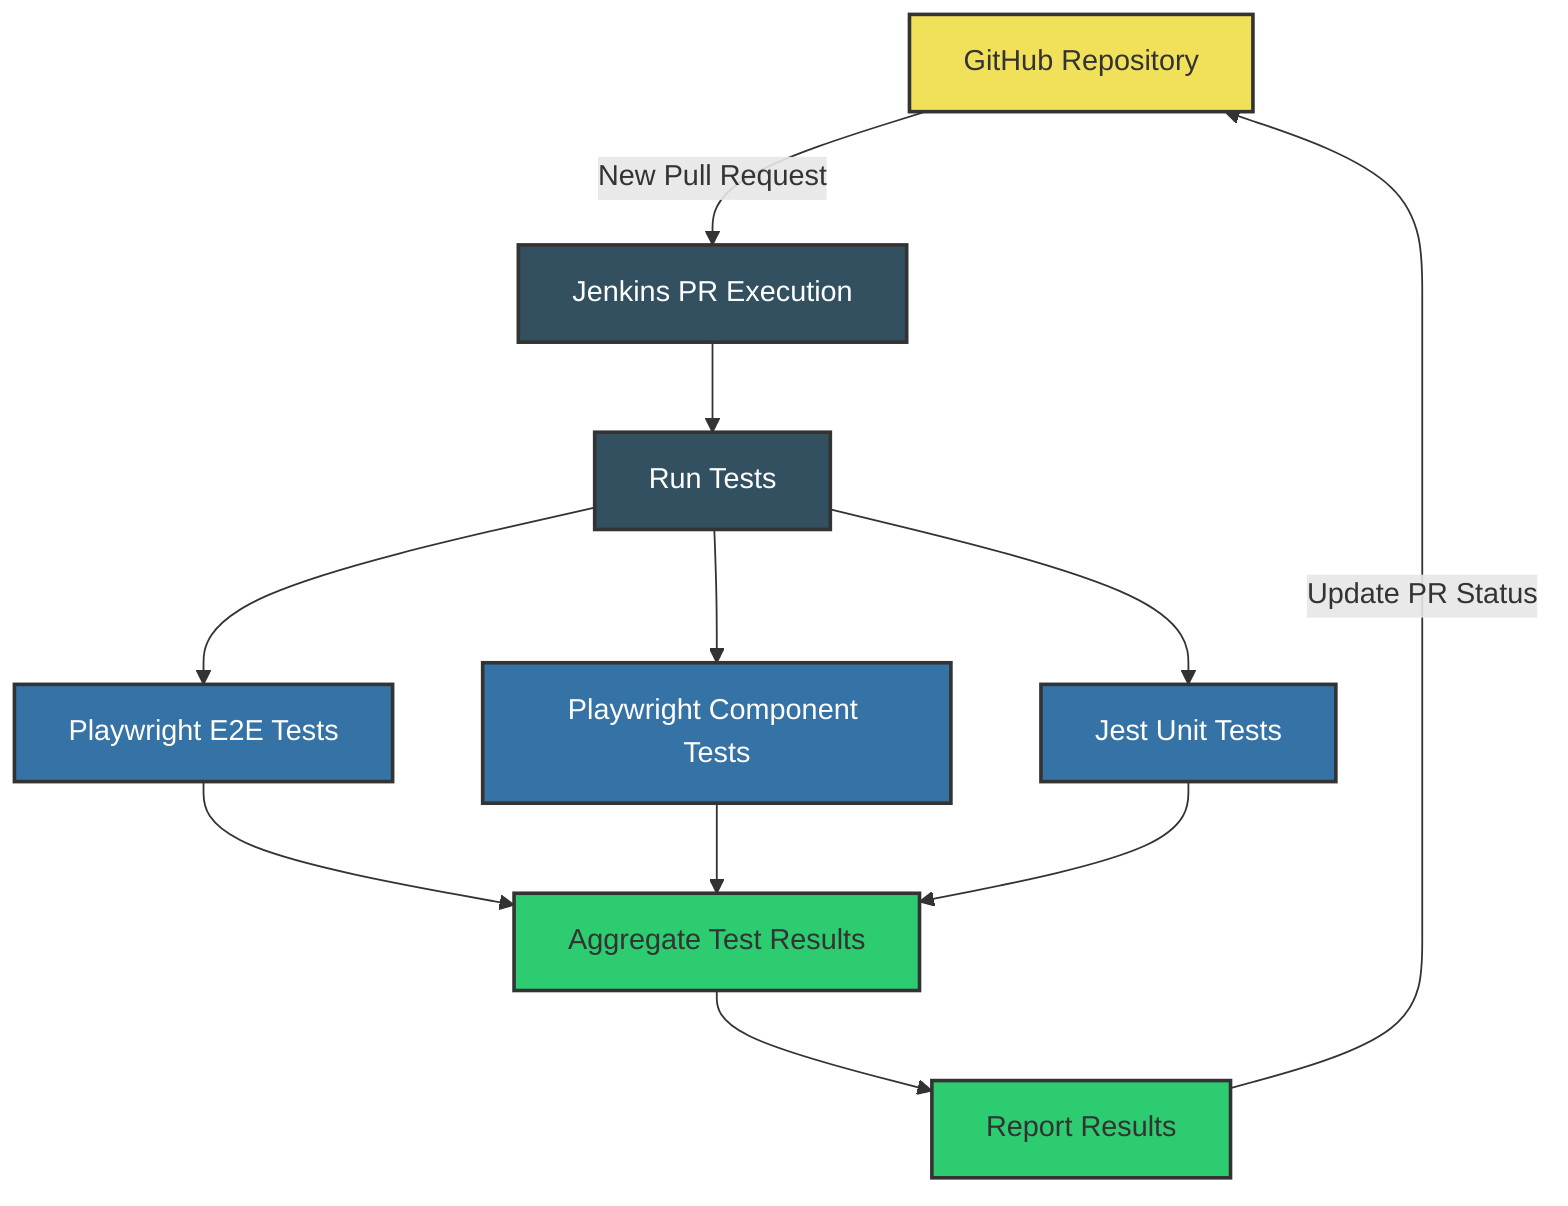 graph TD
    A["GitHub Repository"] -->|"New Pull Request"| B["Jenkins PR Execution"]
    B --> C["Run Tests"]
    C --> D["Playwright E2E Tests"]
    C --> E["Playwright Component Tests"]
    C --> F["Jest Unit Tests"]
    D --> G["Aggregate Test Results"]
    E --> G
    F --> G
    G --> H["Report Results"]
    H -->|"Update PR Status"| A
    
    classDef github fill:#f1e05a,stroke:#333,stroke-width:2px;
    classDef jenkins fill:#335061,stroke:#333,stroke-width:2px,color:#fff;
    classDef test fill:#3572A5,stroke:#333,stroke-width:2px,color:#fff;
    classDef result fill:#2ecc71,stroke:#333,stroke-width:2px;
    
    class A github;
    class B,C jenkins;
    class D,E,F test;
    class G,H result;